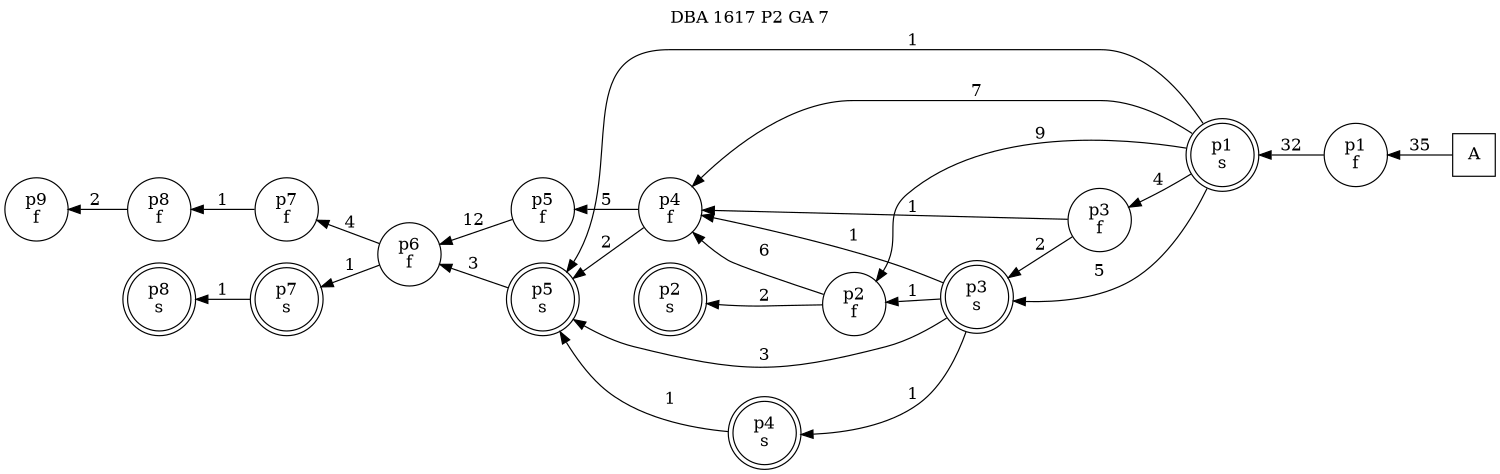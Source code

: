 digraph DBA_1617_P2_GA_7_GOOD {
labelloc="tl"
label= " DBA 1617 P2 GA 7 "
rankdir="RL";
graph [ size=" 10 , 10 !"]

"A" [shape="square" label="A"]
"p1_f" [shape="circle" label="p1
f"]
"p1_s" [shape="doublecircle" label="p1
s"]
"p2_f" [shape="circle" label="p2
f"]
"p3_f" [shape="circle" label="p3
f"]
"p3_s" [shape="doublecircle" label="p3
s"]
"p4_f" [shape="circle" label="p4
f"]
"p5_f" [shape="circle" label="p5
f"]
"p6_f" [shape="circle" label="p6
f"]
"p7_f" [shape="circle" label="p7
f"]
"p5_s" [shape="doublecircle" label="p5
s"]
"p8_f" [shape="circle" label="p8
f"]
"p9_f" [shape="circle" label="p9
f"]
"p2_s" [shape="doublecircle" label="p2
s"]
"p4_s" [shape="doublecircle" label="p4
s"]
"p7_s" [shape="doublecircle" label="p7
s"]
"p8_s" [shape="doublecircle" label="p8
s"]
"A" -> "p1_f" [ label=35]
"p1_f" -> "p1_s" [ label=32]
"p1_s" -> "p2_f" [ label=9]
"p1_s" -> "p3_f" [ label=4]
"p1_s" -> "p3_s" [ label=5]
"p1_s" -> "p4_f" [ label=7]
"p1_s" -> "p5_s" [ label=1]
"p2_f" -> "p4_f" [ label=6]
"p2_f" -> "p2_s" [ label=2]
"p3_f" -> "p3_s" [ label=2]
"p3_f" -> "p4_f" [ label=1]
"p3_s" -> "p2_f" [ label=1]
"p3_s" -> "p4_f" [ label=1]
"p3_s" -> "p5_s" [ label=3]
"p3_s" -> "p4_s" [ label=1]
"p4_f" -> "p5_f" [ label=5]
"p4_f" -> "p5_s" [ label=2]
"p5_f" -> "p6_f" [ label=12]
"p6_f" -> "p7_f" [ label=4]
"p6_f" -> "p7_s" [ label=1]
"p7_f" -> "p8_f" [ label=1]
"p5_s" -> "p6_f" [ label=3]
"p8_f" -> "p9_f" [ label=2]
"p4_s" -> "p5_s" [ label=1]
"p7_s" -> "p8_s" [ label=1]
}

